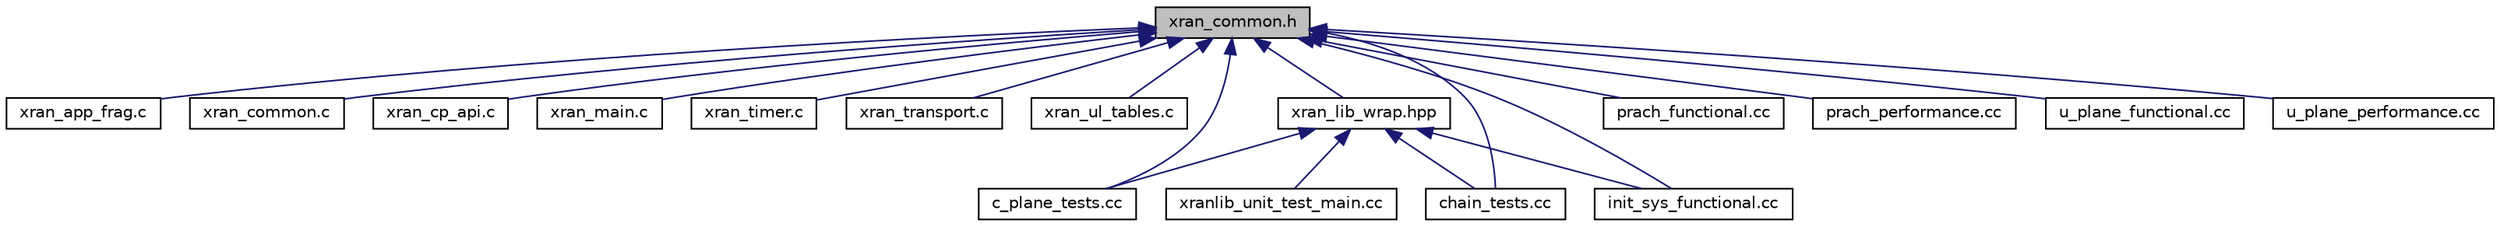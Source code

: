 digraph "xran_common.h"
{
 // LATEX_PDF_SIZE
  edge [fontname="Helvetica",fontsize="10",labelfontname="Helvetica",labelfontsize="10"];
  node [fontname="Helvetica",fontsize="10",shape=record];
  Node1 [label="xran_common.h",height=0.2,width=0.4,color="black", fillcolor="grey75", style="filled", fontcolor="black",tooltip="XRAN layer common functionality for both lls-CU and RU as well as C-plane and U-plane."];
  Node1 -> Node2 [dir="back",color="midnightblue",fontsize="10",style="solid",fontname="Helvetica"];
  Node2 [label="xran_app_frag.c",height=0.2,width=0.4,color="black", fillcolor="white", style="filled",URL="$xran__app__frag_8c.html",tooltip="xRAN application frgamentation for U-plane packets"];
  Node1 -> Node3 [dir="back",color="midnightblue",fontsize="10",style="solid",fontname="Helvetica"];
  Node3 [label="xran_common.c",height=0.2,width=0.4,color="black", fillcolor="white", style="filled",URL="$xran__common_8c.html",tooltip="XRAN layer common functionality for both O-DU and O-RU as well as C-plane and U-plane."];
  Node1 -> Node4 [dir="back",color="midnightblue",fontsize="10",style="solid",fontname="Helvetica"];
  Node4 [label="xran_cp_api.c",height=0.2,width=0.4,color="black", fillcolor="white", style="filled",URL="$xran__cp__api_8c.html",tooltip="This file provides the API functions to build Control Plane Messages for XRAN Front Haul layer as def..."];
  Node1 -> Node5 [dir="back",color="midnightblue",fontsize="10",style="solid",fontname="Helvetica"];
  Node5 [label="xran_main.c",height=0.2,width=0.4,color="black", fillcolor="white", style="filled",URL="$xran__main_8c.html",tooltip="XRAN main functionality module."];
  Node1 -> Node6 [dir="back",color="midnightblue",fontsize="10",style="solid",fontname="Helvetica"];
  Node6 [label="xran_timer.c",height=0.2,width=0.4,color="black", fillcolor="white", style="filled",URL="$xran__timer_8c.html",tooltip="This file provides implementation to Timing for XRAN."];
  Node1 -> Node7 [dir="back",color="midnightblue",fontsize="10",style="solid",fontname="Helvetica"];
  Node7 [label="xran_transport.c",height=0.2,width=0.4,color="black", fillcolor="white", style="filled",URL="$xran__transport_8c.html",tooltip="This file provides the implementation for Transport lyaer (eCPRI) API."];
  Node1 -> Node8 [dir="back",color="midnightblue",fontsize="10",style="solid",fontname="Helvetica"];
  Node8 [label="xran_ul_tables.c",height=0.2,width=0.4,color="black", fillcolor="white", style="filled",URL="$xran__ul__tables_8c.html",tooltip="This file defines those table used in 5G NR spec."];
  Node1 -> Node9 [dir="back",color="midnightblue",fontsize="10",style="solid",fontname="Helvetica"];
  Node9 [label="xran_lib_wrap.hpp",height=0.2,width=0.4,color="black", fillcolor="white", style="filled",URL="$xran__lib__wrap_8hpp.html",tooltip=" "];
  Node9 -> Node10 [dir="back",color="midnightblue",fontsize="10",style="solid",fontname="Helvetica"];
  Node10 [label="xranlib_unit_test_main.cc",height=0.2,width=0.4,color="black", fillcolor="white", style="filled",URL="$xranlib__unit__test__main_8cc.html",tooltip=" "];
  Node9 -> Node11 [dir="back",color="midnightblue",fontsize="10",style="solid",fontname="Helvetica"];
  Node11 [label="c_plane_tests.cc",height=0.2,width=0.4,color="black", fillcolor="white", style="filled",URL="$c__plane__tests_8cc.html",tooltip=" "];
  Node9 -> Node12 [dir="back",color="midnightblue",fontsize="10",style="solid",fontname="Helvetica"];
  Node12 [label="chain_tests.cc",height=0.2,width=0.4,color="black", fillcolor="white", style="filled",URL="$chain__tests_8cc.html",tooltip=" "];
  Node9 -> Node13 [dir="back",color="midnightblue",fontsize="10",style="solid",fontname="Helvetica"];
  Node13 [label="init_sys_functional.cc",height=0.2,width=0.4,color="black", fillcolor="white", style="filled",URL="$init__sys__functional_8cc.html",tooltip=" "];
  Node1 -> Node11 [dir="back",color="midnightblue",fontsize="10",style="solid",fontname="Helvetica"];
  Node1 -> Node12 [dir="back",color="midnightblue",fontsize="10",style="solid",fontname="Helvetica"];
  Node1 -> Node13 [dir="back",color="midnightblue",fontsize="10",style="solid",fontname="Helvetica"];
  Node1 -> Node14 [dir="back",color="midnightblue",fontsize="10",style="solid",fontname="Helvetica"];
  Node14 [label="prach_functional.cc",height=0.2,width=0.4,color="black", fillcolor="white", style="filled",URL="$prach__functional_8cc.html",tooltip=" "];
  Node1 -> Node15 [dir="back",color="midnightblue",fontsize="10",style="solid",fontname="Helvetica"];
  Node15 [label="prach_performance.cc",height=0.2,width=0.4,color="black", fillcolor="white", style="filled",URL="$prach__performance_8cc.html",tooltip=" "];
  Node1 -> Node16 [dir="back",color="midnightblue",fontsize="10",style="solid",fontname="Helvetica"];
  Node16 [label="u_plane_functional.cc",height=0.2,width=0.4,color="black", fillcolor="white", style="filled",URL="$u__plane__functional_8cc.html",tooltip=" "];
  Node1 -> Node17 [dir="back",color="midnightblue",fontsize="10",style="solid",fontname="Helvetica"];
  Node17 [label="u_plane_performance.cc",height=0.2,width=0.4,color="black", fillcolor="white", style="filled",URL="$u__plane__performance_8cc.html",tooltip=" "];
}
